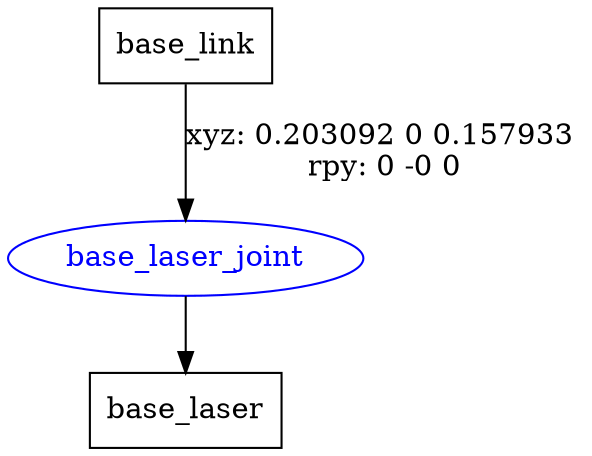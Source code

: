 digraph G {
node [shape=box];
"base_link" [label="base_link"];
"base_laser" [label="base_laser"];
node [shape=ellipse, color=blue, fontcolor=blue];
"base_link" -> "base_laser_joint" [label="xyz: 0.203092 0 0.157933 \nrpy: 0 -0 0"]
"base_laser_joint" -> "base_laser"
}
